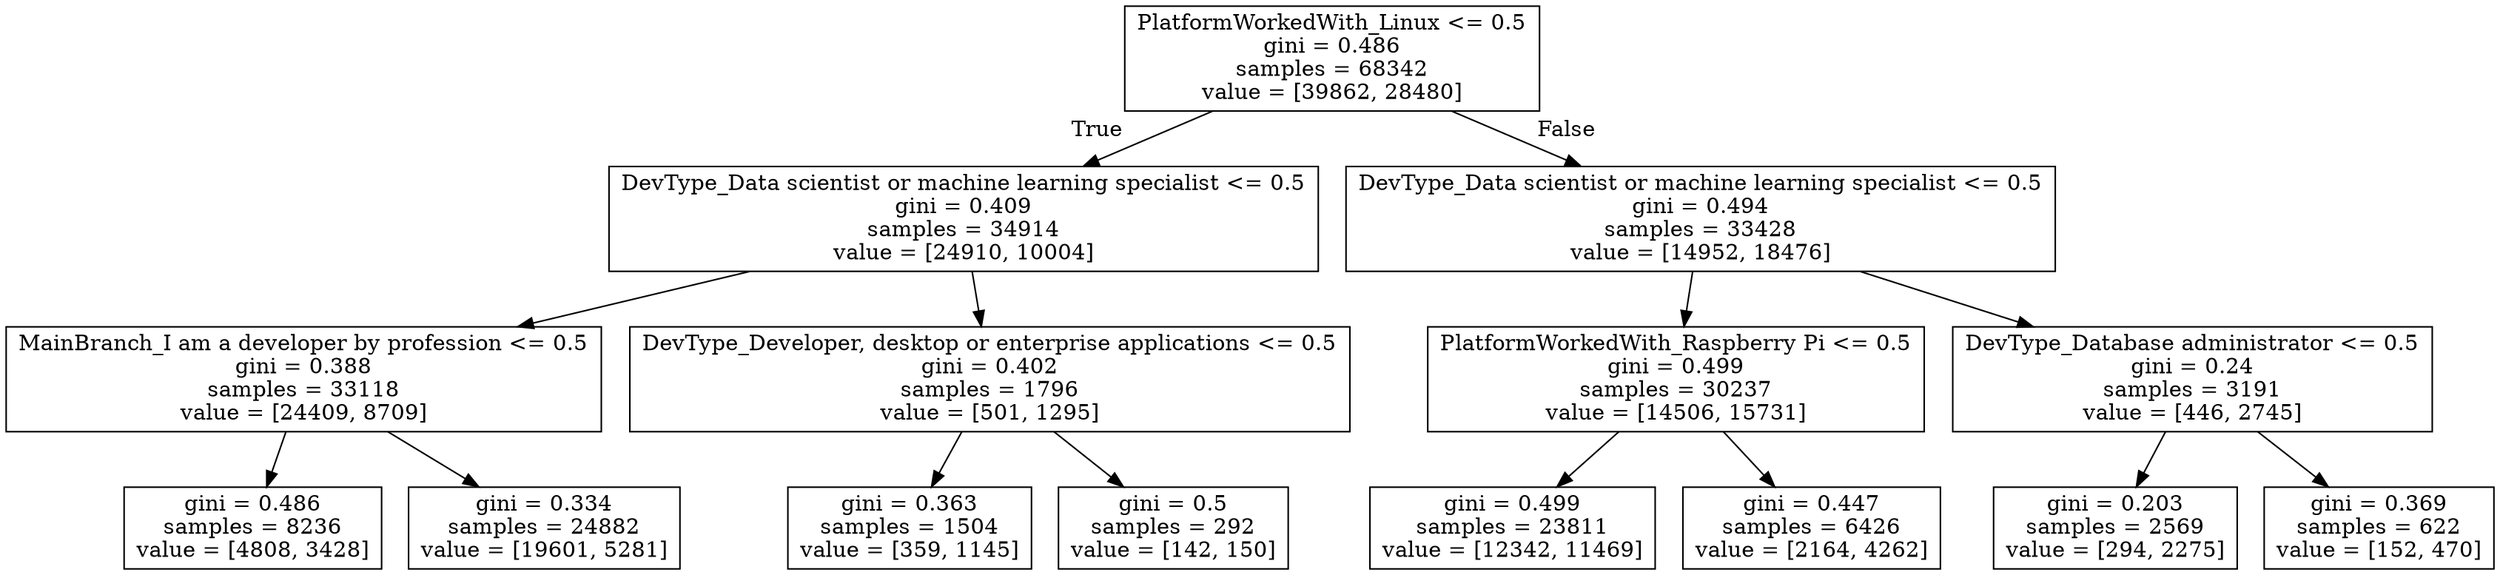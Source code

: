 digraph Tree {
node [shape=box] ;
0 [label="PlatformWorkedWith_Linux <= 0.5\ngini = 0.486\nsamples = 68342\nvalue = [39862, 28480]"] ;
1 [label="DevType_Data scientist or machine learning specialist <= 0.5\ngini = 0.409\nsamples = 34914\nvalue = [24910, 10004]"] ;
0 -> 1 [labeldistance=2.5, labelangle=45, headlabel="True"] ;
2 [label="MainBranch_I am a developer by profession <= 0.5\ngini = 0.388\nsamples = 33118\nvalue = [24409, 8709]"] ;
1 -> 2 ;
3 [label="gini = 0.486\nsamples = 8236\nvalue = [4808, 3428]"] ;
2 -> 3 ;
4 [label="gini = 0.334\nsamples = 24882\nvalue = [19601, 5281]"] ;
2 -> 4 ;
5 [label="DevType_Developer, desktop or enterprise applications <= 0.5\ngini = 0.402\nsamples = 1796\nvalue = [501, 1295]"] ;
1 -> 5 ;
6 [label="gini = 0.363\nsamples = 1504\nvalue = [359, 1145]"] ;
5 -> 6 ;
7 [label="gini = 0.5\nsamples = 292\nvalue = [142, 150]"] ;
5 -> 7 ;
8 [label="DevType_Data scientist or machine learning specialist <= 0.5\ngini = 0.494\nsamples = 33428\nvalue = [14952, 18476]"] ;
0 -> 8 [labeldistance=2.5, labelangle=-45, headlabel="False"] ;
9 [label="PlatformWorkedWith_Raspberry Pi <= 0.5\ngini = 0.499\nsamples = 30237\nvalue = [14506, 15731]"] ;
8 -> 9 ;
10 [label="gini = 0.499\nsamples = 23811\nvalue = [12342, 11469]"] ;
9 -> 10 ;
11 [label="gini = 0.447\nsamples = 6426\nvalue = [2164, 4262]"] ;
9 -> 11 ;
12 [label="DevType_Database administrator <= 0.5\ngini = 0.24\nsamples = 3191\nvalue = [446, 2745]"] ;
8 -> 12 ;
13 [label="gini = 0.203\nsamples = 2569\nvalue = [294, 2275]"] ;
12 -> 13 ;
14 [label="gini = 0.369\nsamples = 622\nvalue = [152, 470]"] ;
12 -> 14 ;
}